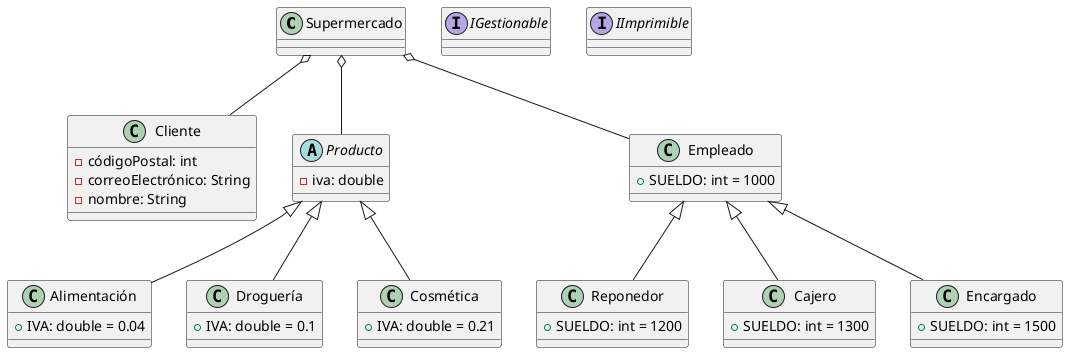 @startuml

class Supermercado{
    
}

class Cliente{
    - códigoPostal: int
    - correoElectrónico: String
    - nombre: String
}

abstract class Producto{
    - iva: double
}

class Alimentación{
    + IVA: double = 0.04   
}

class Droguería{
    + IVA: double = 0.1    
}

class Cosmética{
    + IVA: double = 0.21    
}

class Empleado{
    + SUELDO: int = 1000
}

class Reponedor{
    + SUELDO: int = 1200
}

class Cajero{
    + SUELDO: int = 1300
}

class Encargado{
    + SUELDO: int = 1500   
}

interface IGestionable{

}

interface IImprimible{
    
}

Supermercado o-- Producto
Supermercado o-- Empleado
Supermercado o-- Cliente
Producto <|-- Alimentación
Producto <|-- Droguería
Producto <|-- Cosmética
Empleado <|-- Reponedor
Empleado <|-- Cajero
Empleado <|-- Encargado

@enduml